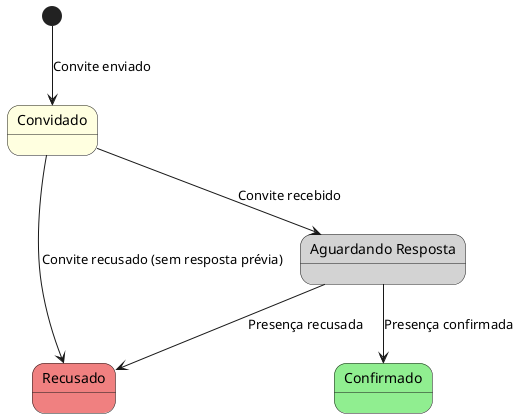 @startuml
hide empty description

state Convidado #LightYellow {
}

state Confirmado #LightGreen {
}

state Recusado #LightCoral {
}

state "Aguardando Resposta" as AguardandoResposta #LightGray {
}

[*] --> Convidado : Convite enviado

Convidado --> AguardandoResposta : Convite recebido
AguardandoResposta --> Confirmado : Presença confirmada
AguardandoResposta --> Recusado : Presença recusada
Convidado --> Recusado : Convite recusado (sem resposta prévia)



@enduml